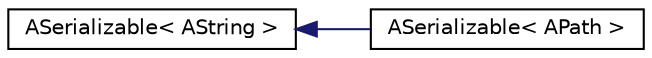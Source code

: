 digraph "Graphical Class Hierarchy"
{
 // LATEX_PDF_SIZE
  edge [fontname="Helvetica",fontsize="10",labelfontname="Helvetica",labelfontsize="10"];
  node [fontname="Helvetica",fontsize="10",shape=record];
  rankdir="LR";
  Node0 [label="ASerializable\< AString \>",height=0.2,width=0.4,color="black", fillcolor="white", style="filled",URL="$structASerializable_3_01AString_01_4.html",tooltip=" "];
  Node0 -> Node1 [dir="back",color="midnightblue",fontsize="10",style="solid",fontname="Helvetica"];
  Node1 [label="ASerializable\< APath \>",height=0.2,width=0.4,color="black", fillcolor="white", style="filled",URL="$structASerializable_3_01APath_01_4.html",tooltip=" "];
}
